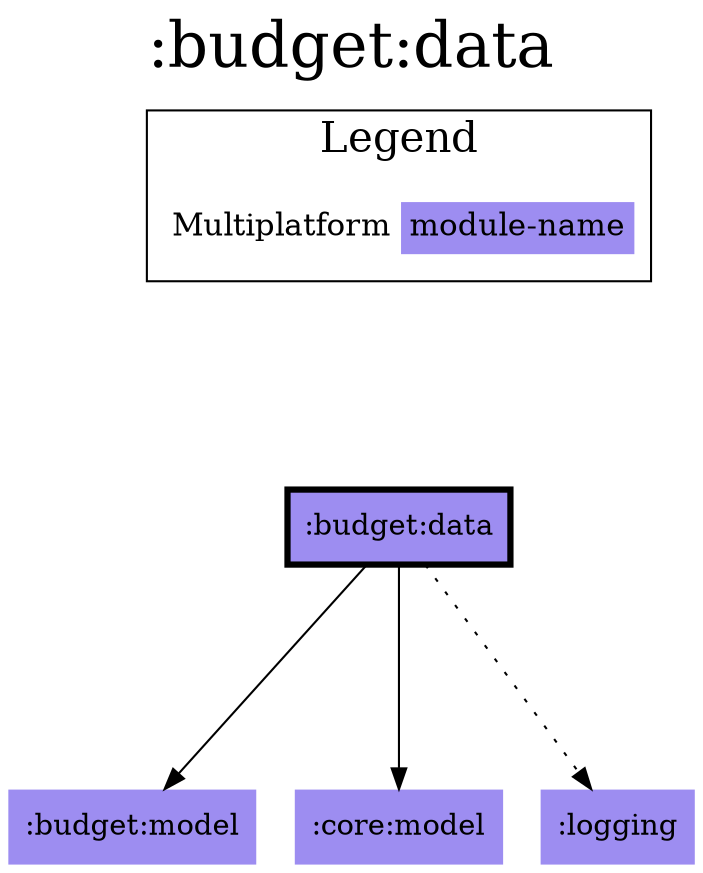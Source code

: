 digraph {
edge ["dir"="forward"]
graph ["dpi"="100","label"=":budget:data","labelloc"="t","fontsize"="30","ranksep"="1.5","rankdir"="TB"]
node ["style"="filled"]
":budget:data" ["fillcolor"="#9D8DF1","color"="black","penwidth"="3","shape"="box"]
":budget:model" ["fillcolor"="#9D8DF1","shape"="none"]
":core:model" ["fillcolor"="#9D8DF1","shape"="none"]
":logging" ["fillcolor"="#9D8DF1","shape"="none"]
{
edge ["dir"="none"]
graph ["rank"="same"]
":budget:data"
}
":budget:data" -> ":budget:model"
":budget:data" -> ":core:model"
":budget:data" -> ":logging" ["style"="dotted"]
subgraph "cluster_legend" {
edge ["dir"="none"]
graph ["label"="Legend","fontsize"="20"]
"Legend" ["style"="filled","fillcolor"="#FFFFFF","shape"="none","margin"="0","fontsize"="15","label"=<
<TABLE BORDER="0" CELLBORDER="0" CELLSPACING="0" CELLPADDING="4">
<TR><TD>Multiplatform</TD><TD BGCOLOR="#9D8DF1">module-name</TD></TR>
</TABLE>
>]
} -> ":budget:data" ["style"="invis"]
}
